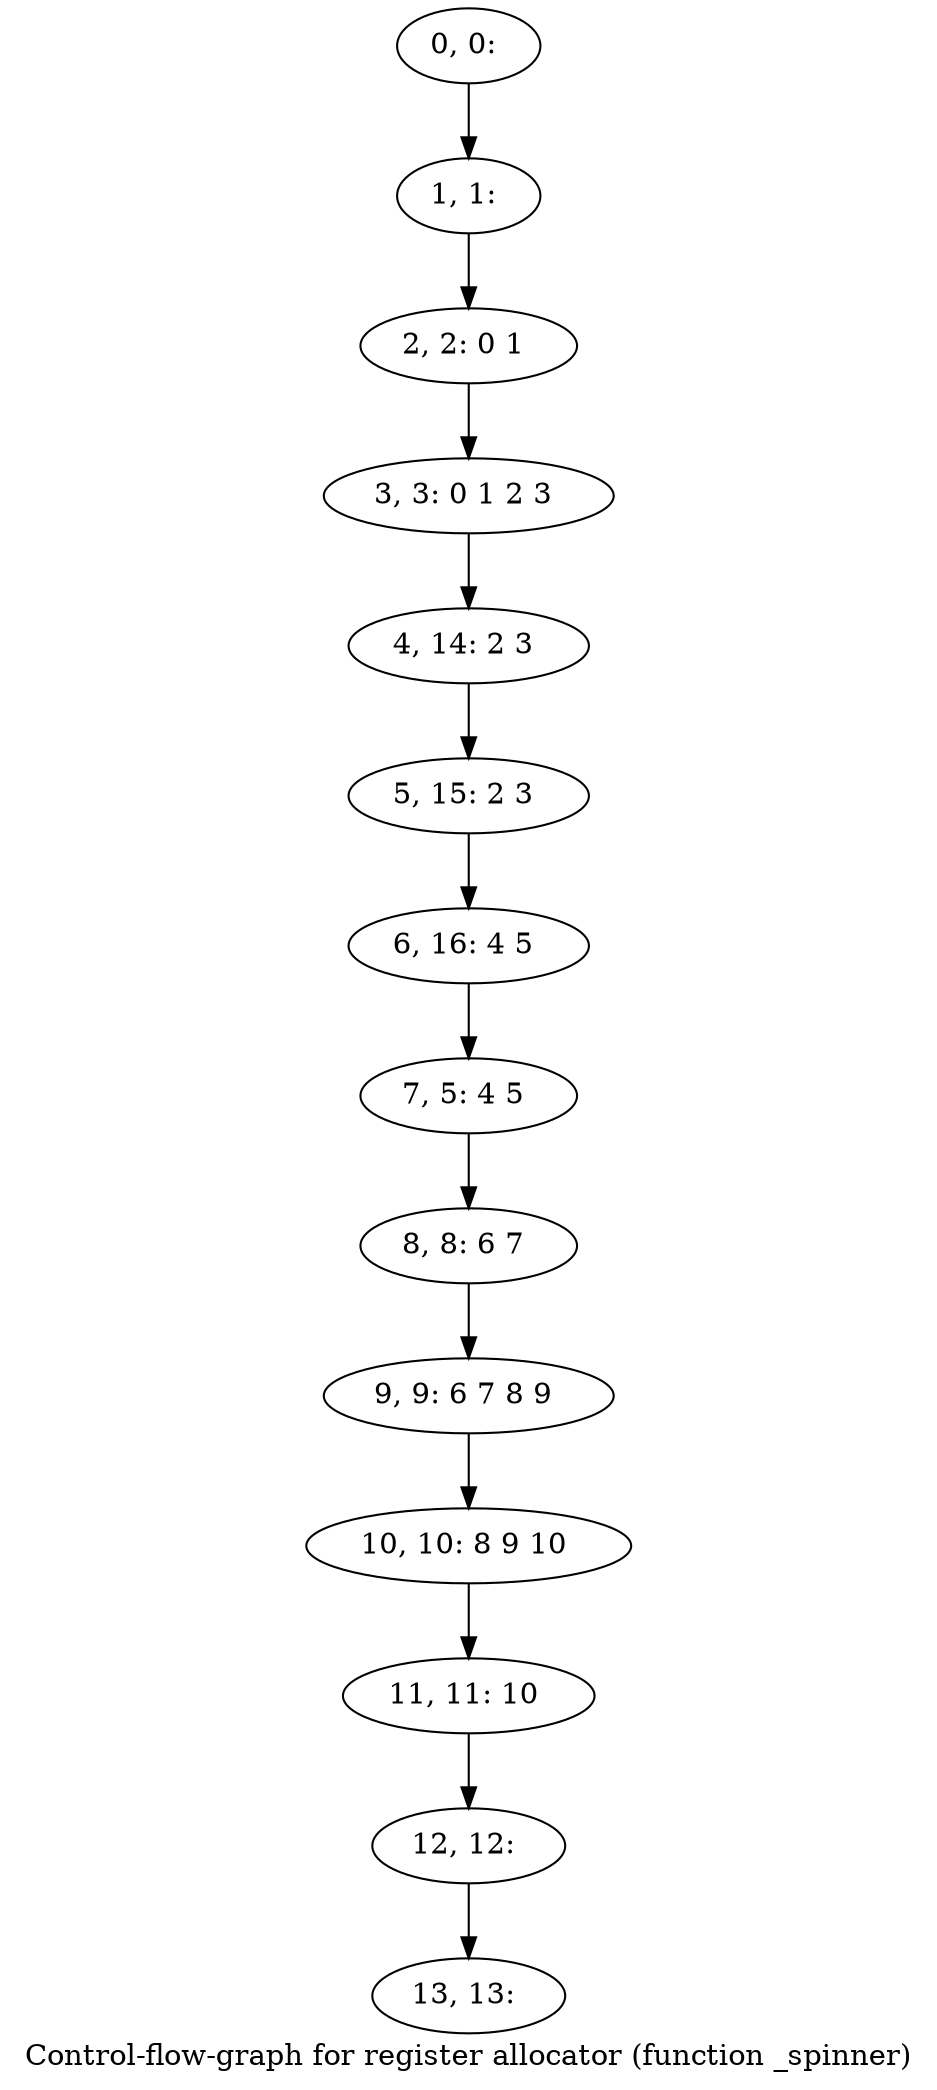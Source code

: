 digraph G {
graph [label="Control-flow-graph for register allocator (function _spinner)"]
0[label="0, 0: "];
1[label="1, 1: "];
2[label="2, 2: 0 1 "];
3[label="3, 3: 0 1 2 3 "];
4[label="4, 14: 2 3 "];
5[label="5, 15: 2 3 "];
6[label="6, 16: 4 5 "];
7[label="7, 5: 4 5 "];
8[label="8, 8: 6 7 "];
9[label="9, 9: 6 7 8 9 "];
10[label="10, 10: 8 9 10 "];
11[label="11, 11: 10 "];
12[label="12, 12: "];
13[label="13, 13: "];
0->1 ;
1->2 ;
2->3 ;
3->4 ;
4->5 ;
5->6 ;
6->7 ;
7->8 ;
8->9 ;
9->10 ;
10->11 ;
11->12 ;
12->13 ;
}
